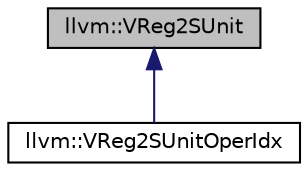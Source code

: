 digraph "llvm::VReg2SUnit"
{
 // LATEX_PDF_SIZE
  bgcolor="transparent";
  edge [fontname="Helvetica",fontsize="10",labelfontname="Helvetica",labelfontsize="10"];
  node [fontname="Helvetica",fontsize="10",shape="box"];
  Node1 [label="llvm::VReg2SUnit",height=0.2,width=0.4,color="black", fillcolor="grey75", style="filled", fontcolor="black",tooltip="An individual mapping from virtual register number to SUnit."];
  Node1 -> Node2 [dir="back",color="midnightblue",fontsize="10",style="solid",fontname="Helvetica"];
  Node2 [label="llvm::VReg2SUnitOperIdx",height=0.2,width=0.4,color="black",URL="$structllvm_1_1VReg2SUnitOperIdx.html",tooltip="Mapping from virtual register to SUnit including an operand index."];
}
